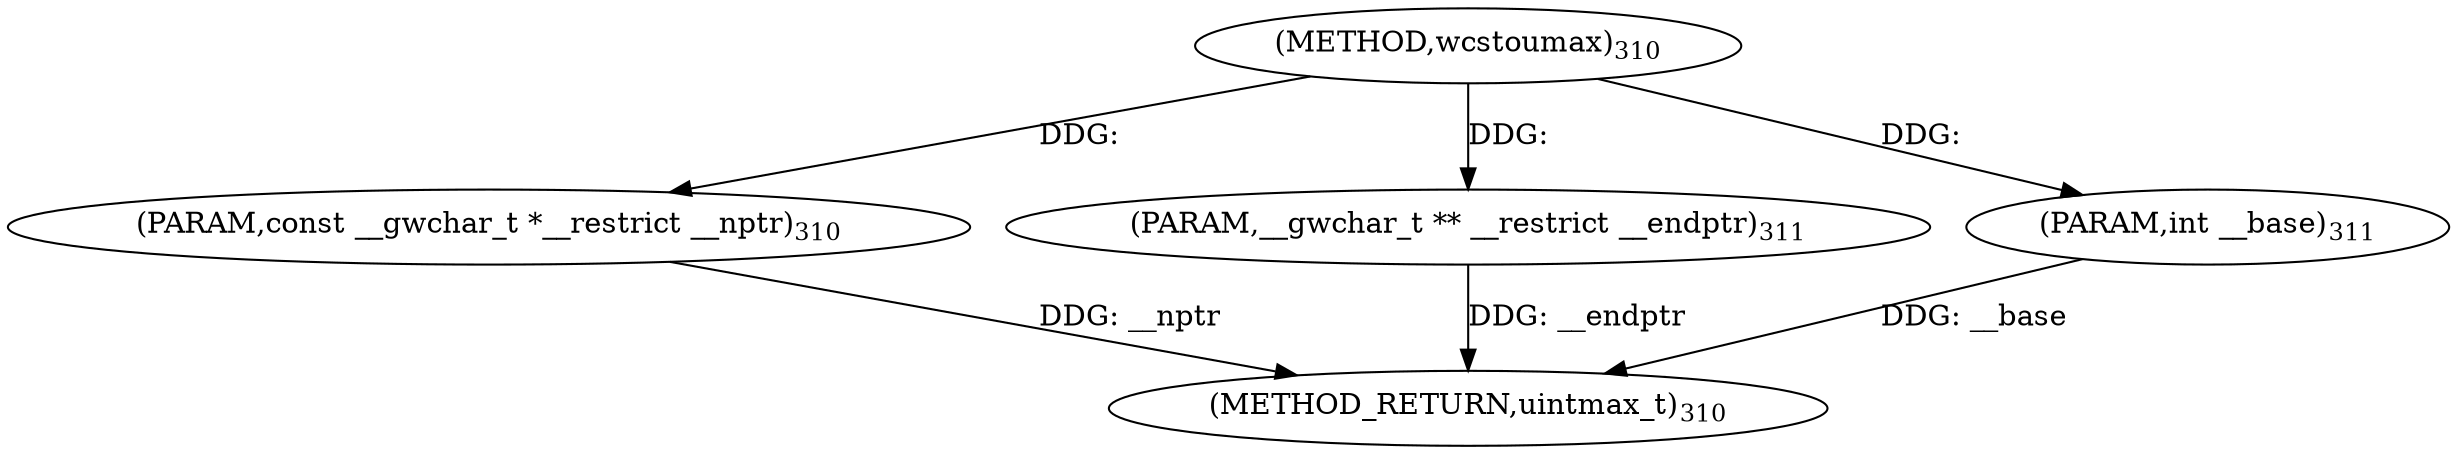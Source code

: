digraph "wcstoumax" {  
"8055" [label = <(METHOD,wcstoumax)<SUB>310</SUB>> ]
"8059" [label = <(METHOD_RETURN,uintmax_t)<SUB>310</SUB>> ]
"8056" [label = <(PARAM,const __gwchar_t *__restrict __nptr)<SUB>310</SUB>> ]
"8057" [label = <(PARAM,__gwchar_t ** __restrict __endptr)<SUB>311</SUB>> ]
"8058" [label = <(PARAM,int __base)<SUB>311</SUB>> ]
  "8056" -> "8059"  [ label = "DDG: __nptr"] 
  "8057" -> "8059"  [ label = "DDG: __endptr"] 
  "8058" -> "8059"  [ label = "DDG: __base"] 
  "8055" -> "8056"  [ label = "DDG: "] 
  "8055" -> "8057"  [ label = "DDG: "] 
  "8055" -> "8058"  [ label = "DDG: "] 
}
